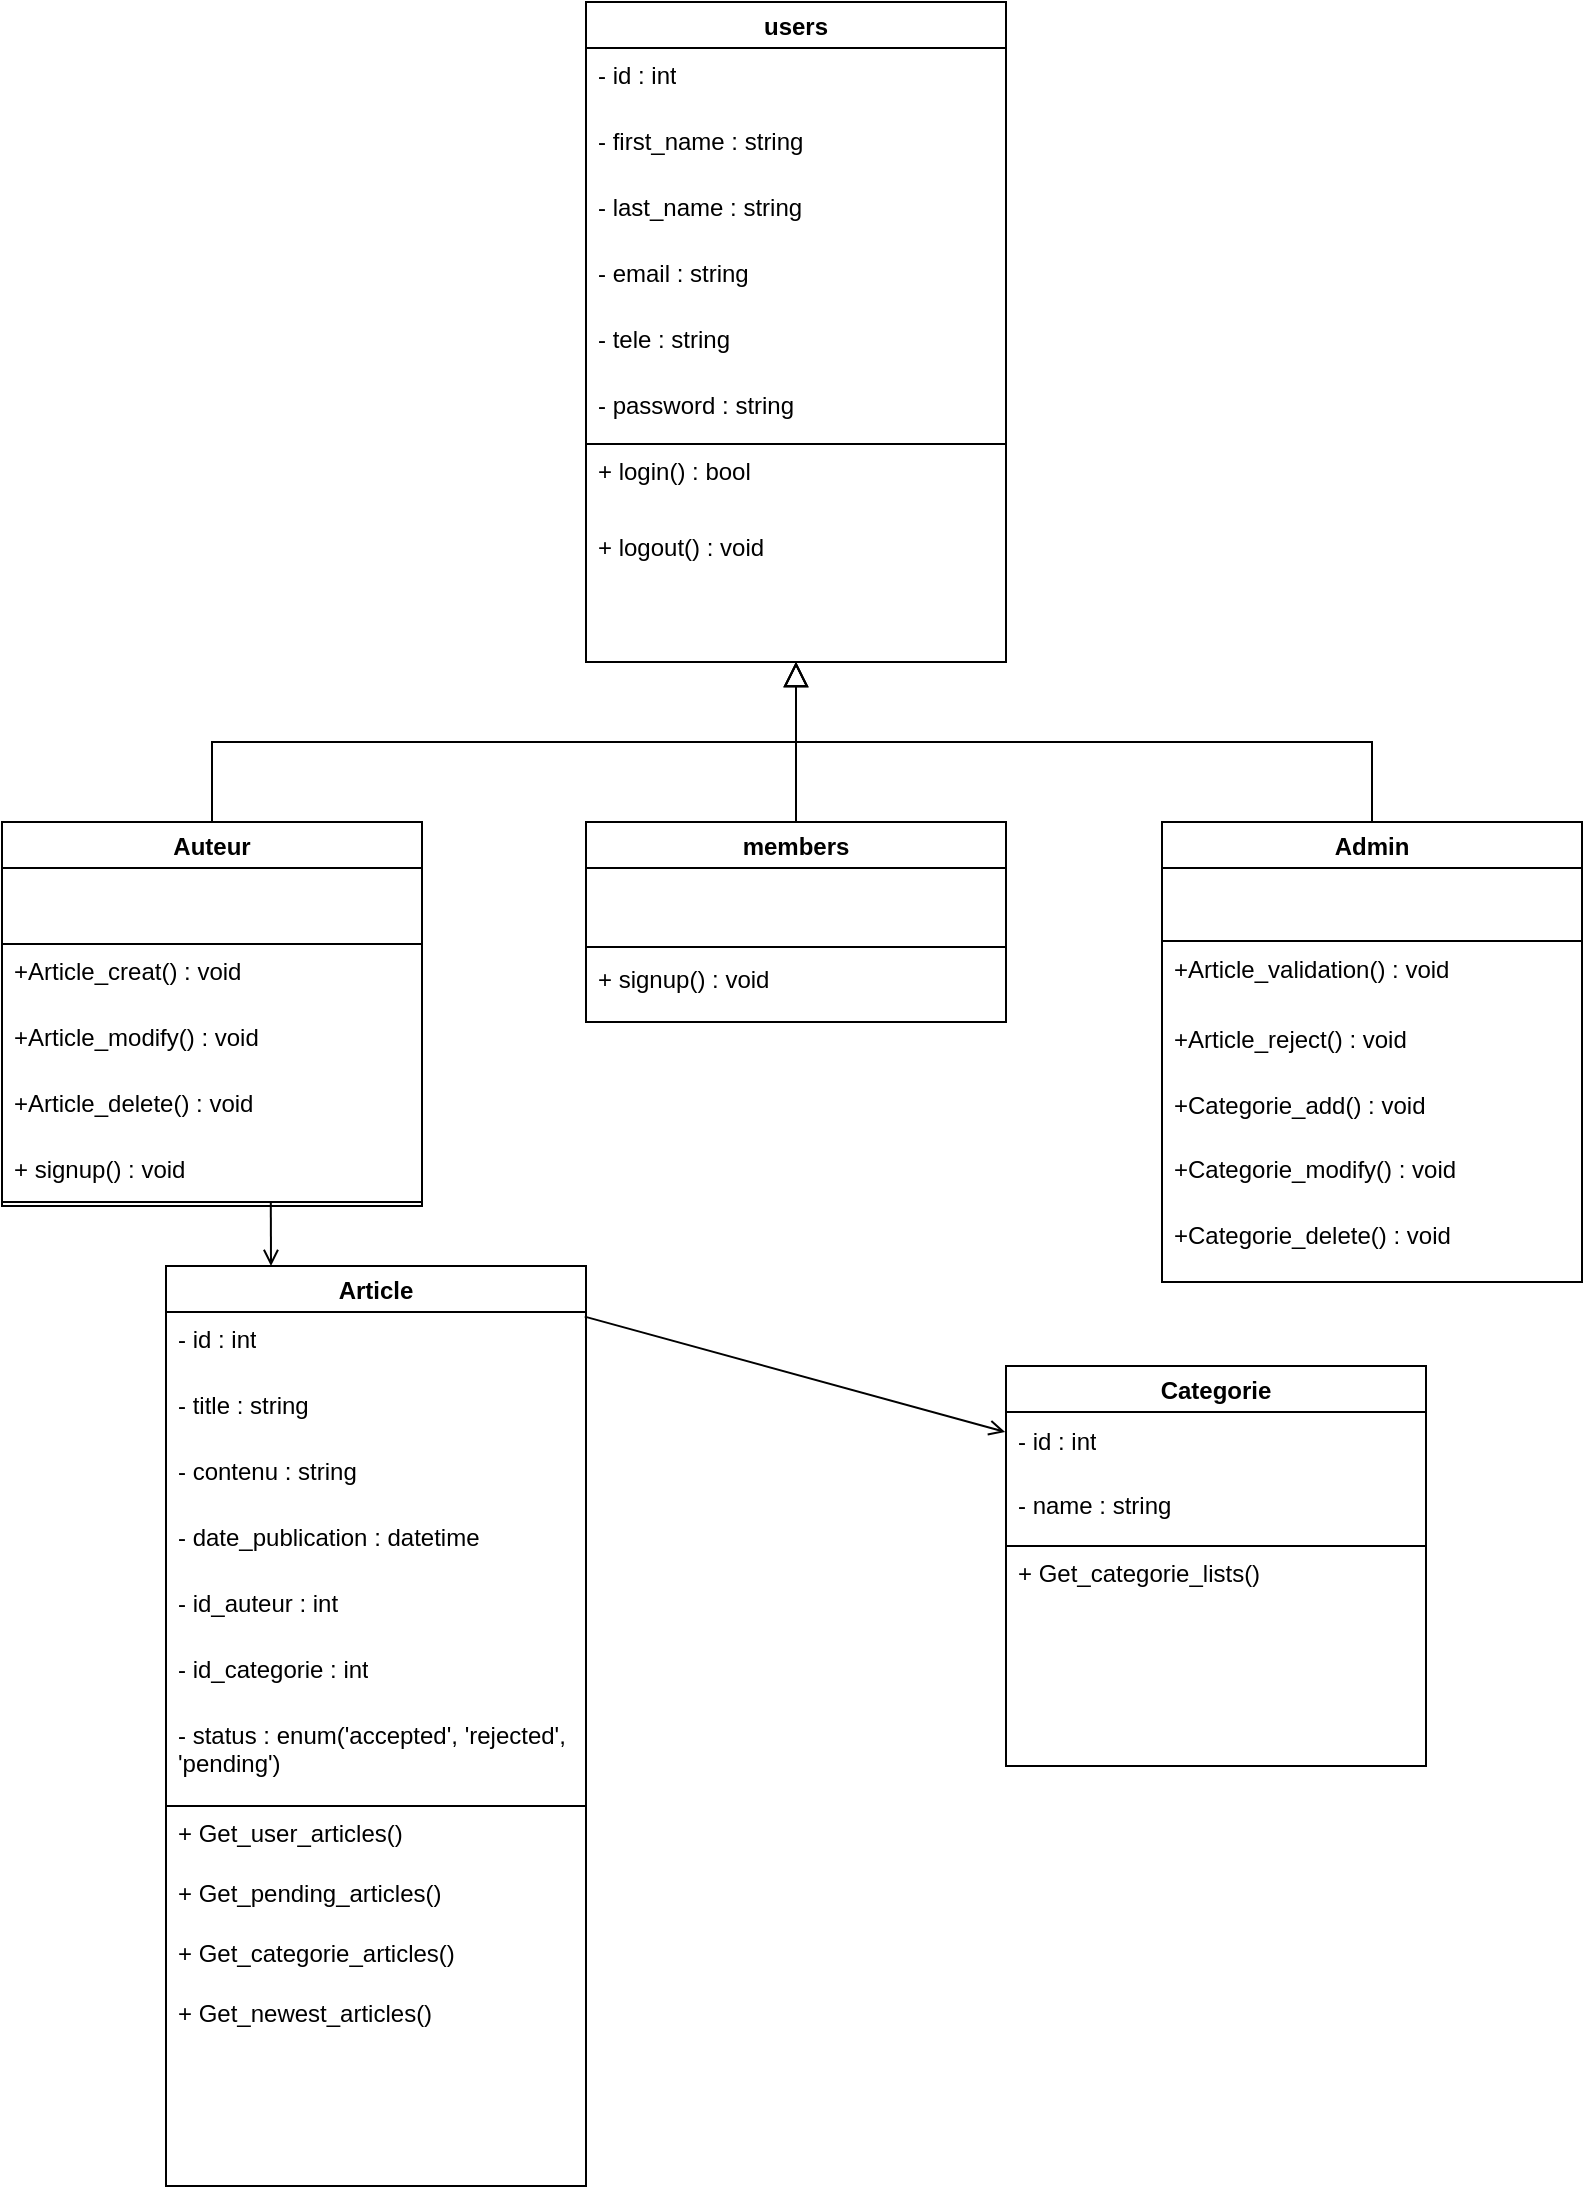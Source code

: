 <mxfile>
    <diagram id="tC5Vc2cbwhxy4GvYRkvJ" name="Page-1">
        <mxGraphModel dx="672" dy="626" grid="1" gridSize="10" guides="1" tooltips="1" connect="1" arrows="1" fold="1" page="1" pageScale="1" pageWidth="850" pageHeight="1100" math="0" shadow="0">
            <root>
                <mxCell id="0"/>
                <mxCell id="1" parent="0"/>
                <mxCell id="2" value="users" style="swimlane;" parent="1" vertex="1">
                    <mxGeometry x="322" y="8" width="210" height="330" as="geometry"/>
                </mxCell>
                <mxCell id="5" value="- id : int" style="text;strokeColor=none;fillColor=none;align=left;verticalAlign=top;spacingLeft=4;spacingRight=4;overflow=hidden;rotatable=0;points=[[0,0.5],[1,0.5]];portConstraint=eastwest;whiteSpace=wrap;html=1;" parent="2" vertex="1">
                    <mxGeometry y="23" width="210" height="33" as="geometry"/>
                </mxCell>
                <mxCell id="8" value="- first_name : string" style="text;strokeColor=none;fillColor=none;align=left;verticalAlign=top;spacingLeft=4;spacingRight=4;overflow=hidden;rotatable=0;points=[[0,0.5],[1,0.5]];portConstraint=eastwest;whiteSpace=wrap;html=1;" parent="2" vertex="1">
                    <mxGeometry y="56" width="210" height="33" as="geometry"/>
                </mxCell>
                <mxCell id="9" value="- last_name : string" style="text;strokeColor=none;fillColor=none;align=left;verticalAlign=top;spacingLeft=4;spacingRight=4;overflow=hidden;rotatable=0;points=[[0,0.5],[1,0.5]];portConstraint=eastwest;whiteSpace=wrap;html=1;" parent="2" vertex="1">
                    <mxGeometry y="89" width="210" height="33" as="geometry"/>
                </mxCell>
                <mxCell id="11" value="- email : string" style="text;strokeColor=none;fillColor=none;align=left;verticalAlign=top;spacingLeft=4;spacingRight=4;overflow=hidden;rotatable=0;points=[[0,0.5],[1,0.5]];portConstraint=eastwest;whiteSpace=wrap;html=1;" parent="2" vertex="1">
                    <mxGeometry y="122" width="210" height="33" as="geometry"/>
                </mxCell>
                <mxCell id="10" value="- tele : string" style="text;strokeColor=none;fillColor=none;align=left;verticalAlign=top;spacingLeft=4;spacingRight=4;overflow=hidden;rotatable=0;points=[[0,0.5],[1,0.5]];portConstraint=eastwest;whiteSpace=wrap;html=1;" parent="2" vertex="1">
                    <mxGeometry y="155" width="210" height="33" as="geometry"/>
                </mxCell>
                <mxCell id="12" value="- password : string" style="text;strokeColor=none;fillColor=none;align=left;verticalAlign=top;spacingLeft=4;spacingRight=4;overflow=hidden;rotatable=0;points=[[0,0.5],[1,0.5]];portConstraint=eastwest;whiteSpace=wrap;html=1;" parent="2" vertex="1">
                    <mxGeometry y="188" width="210" height="33" as="geometry"/>
                </mxCell>
                <mxCell id="13" value="" style="rounded=0;whiteSpace=wrap;html=1;fillColor=none;" parent="2" vertex="1">
                    <mxGeometry y="221" width="210" height="109" as="geometry"/>
                </mxCell>
                <mxCell id="16" value="+ logout() : void" style="text;strokeColor=none;fillColor=none;align=left;verticalAlign=top;spacingLeft=4;spacingRight=4;overflow=hidden;rotatable=0;points=[[0,0.5],[1,0.5]];portConstraint=eastwest;whiteSpace=wrap;html=1;" parent="2" vertex="1">
                    <mxGeometry y="259" width="210" height="33" as="geometry"/>
                </mxCell>
                <mxCell id="15" value="+ login() : bool" style="text;strokeColor=none;fillColor=none;align=left;verticalAlign=top;spacingLeft=4;spacingRight=4;overflow=hidden;rotatable=0;points=[[0,0.5],[1,0.5]];portConstraint=eastwest;whiteSpace=wrap;html=1;" parent="2" vertex="1">
                    <mxGeometry y="221" width="210" height="33" as="geometry"/>
                </mxCell>
                <mxCell id="39" value="Admin" style="swimlane;" parent="1" vertex="1">
                    <mxGeometry x="610" y="418" width="210" height="230" as="geometry"/>
                </mxCell>
                <mxCell id="46" value="" style="rounded=0;whiteSpace=wrap;html=1;fillColor=none;" parent="39" vertex="1">
                    <mxGeometry y="59.5" width="210" height="170.5" as="geometry"/>
                </mxCell>
                <mxCell id="48" value="+Article_reject() : void" style="text;strokeColor=none;fillColor=none;align=left;verticalAlign=top;spacingLeft=4;spacingRight=4;overflow=hidden;rotatable=0;points=[[0,0.5],[1,0.5]];portConstraint=eastwest;whiteSpace=wrap;html=1;" parent="39" vertex="1">
                    <mxGeometry y="94.75" width="210" height="33" as="geometry"/>
                </mxCell>
                <mxCell id="49" value="+Categorie_add() : void" style="text;strokeColor=none;fillColor=none;align=left;verticalAlign=top;spacingLeft=4;spacingRight=4;overflow=hidden;rotatable=0;points=[[0,0.5],[1,0.5]];portConstraint=eastwest;whiteSpace=wrap;html=1;" parent="39" vertex="1">
                    <mxGeometry y="127.75" width="210" height="32.5" as="geometry"/>
                </mxCell>
                <mxCell id="63" value="+Article_validation() : void" style="text;strokeColor=none;fillColor=none;align=left;verticalAlign=top;spacingLeft=4;spacingRight=4;overflow=hidden;rotatable=0;points=[[0,0.5],[1,0.5]];portConstraint=eastwest;whiteSpace=wrap;html=1;" parent="39" vertex="1">
                    <mxGeometry y="60.25" width="210" height="35.5" as="geometry"/>
                </mxCell>
                <mxCell id="64" value="+Categorie_modify() : void" style="text;strokeColor=none;fillColor=none;align=left;verticalAlign=top;spacingLeft=4;spacingRight=4;overflow=hidden;rotatable=0;points=[[0,0.5],[1,0.5]];portConstraint=eastwest;whiteSpace=wrap;html=1;" parent="39" vertex="1">
                    <mxGeometry y="160.25" width="210" height="32.5" as="geometry"/>
                </mxCell>
                <mxCell id="65" value="+Categorie_delete() : void" style="text;strokeColor=none;fillColor=none;align=left;verticalAlign=top;spacingLeft=4;spacingRight=4;overflow=hidden;rotatable=0;points=[[0,0.5],[1,0.5]];portConstraint=eastwest;whiteSpace=wrap;html=1;" parent="39" vertex="1">
                    <mxGeometry y="192.75" width="210" height="32.5" as="geometry"/>
                </mxCell>
                <mxCell id="51" value="members" style="swimlane;" parent="1" vertex="1">
                    <mxGeometry x="322" y="418" width="210" height="100" as="geometry"/>
                </mxCell>
                <mxCell id="52" value="" style="rounded=0;whiteSpace=wrap;html=1;fillColor=none;" parent="51" vertex="1">
                    <mxGeometry y="62.5" width="210" height="37.5" as="geometry"/>
                </mxCell>
                <mxCell id="53" value="+ signup() : void" style="text;strokeColor=none;fillColor=none;align=left;verticalAlign=top;spacingLeft=4;spacingRight=4;overflow=hidden;rotatable=0;points=[[0,0.5],[1,0.5]];portConstraint=eastwest;whiteSpace=wrap;html=1;" parent="51" vertex="1">
                    <mxGeometry y="64.75" width="210" height="33" as="geometry"/>
                </mxCell>
                <mxCell id="56" value="Auteur" style="swimlane;" parent="1" vertex="1">
                    <mxGeometry x="30" y="418" width="210" height="192" as="geometry"/>
                </mxCell>
                <mxCell id="57" value="" style="rounded=0;whiteSpace=wrap;html=1;fillColor=none;" parent="56" vertex="1">
                    <mxGeometry y="61" width="210" height="129" as="geometry"/>
                </mxCell>
                <mxCell id="58" value="+Article_creat() : void" style="text;strokeColor=none;fillColor=none;align=left;verticalAlign=top;spacingLeft=4;spacingRight=4;overflow=hidden;rotatable=0;points=[[0,0.5],[1,0.5]];portConstraint=eastwest;whiteSpace=wrap;html=1;" parent="56" vertex="1">
                    <mxGeometry y="61" width="210" height="33" as="geometry"/>
                </mxCell>
                <mxCell id="59" value="+Article_modify() : void" style="text;strokeColor=none;fillColor=none;align=left;verticalAlign=top;spacingLeft=4;spacingRight=4;overflow=hidden;rotatable=0;points=[[0,0.5],[1,0.5]];portConstraint=eastwest;whiteSpace=wrap;html=1;" parent="56" vertex="1">
                    <mxGeometry y="94" width="210" height="33" as="geometry"/>
                </mxCell>
                <mxCell id="60" value="+Article_delete() : void" style="text;strokeColor=none;fillColor=none;align=left;verticalAlign=top;spacingLeft=4;spacingRight=4;overflow=hidden;rotatable=0;points=[[0,0.5],[1,0.5]];portConstraint=eastwest;whiteSpace=wrap;html=1;" parent="56" vertex="1">
                    <mxGeometry y="127" width="210" height="32.5" as="geometry"/>
                </mxCell>
                <mxCell id="137" value="+ signup() : void" style="text;strokeColor=none;fillColor=none;align=left;verticalAlign=top;spacingLeft=4;spacingRight=4;overflow=hidden;rotatable=0;points=[[0,0.5],[1,0.5]];portConstraint=eastwest;whiteSpace=wrap;html=1;" vertex="1" parent="56">
                    <mxGeometry y="159.5" width="210" height="33" as="geometry"/>
                </mxCell>
                <mxCell id="68" value="Article" style="swimlane;" parent="1" vertex="1">
                    <mxGeometry x="112" y="640" width="210" height="460" as="geometry"/>
                </mxCell>
                <mxCell id="69" value="- id : int" style="text;strokeColor=none;fillColor=none;align=left;verticalAlign=top;spacingLeft=4;spacingRight=4;overflow=hidden;rotatable=0;points=[[0,0.5],[1,0.5]];portConstraint=eastwest;whiteSpace=wrap;html=1;" parent="68" vertex="1">
                    <mxGeometry y="23" width="210" height="33" as="geometry"/>
                </mxCell>
                <mxCell id="70" value="- title : string" style="text;strokeColor=none;fillColor=none;align=left;verticalAlign=top;spacingLeft=4;spacingRight=4;overflow=hidden;rotatable=0;points=[[0,0.5],[1,0.5]];portConstraint=eastwest;whiteSpace=wrap;html=1;" parent="68" vertex="1">
                    <mxGeometry y="56" width="210" height="33" as="geometry"/>
                </mxCell>
                <mxCell id="71" value="- contenu : string" style="text;strokeColor=none;fillColor=none;align=left;verticalAlign=top;spacingLeft=4;spacingRight=4;overflow=hidden;rotatable=0;points=[[0,0.5],[1,0.5]];portConstraint=eastwest;whiteSpace=wrap;html=1;" parent="68" vertex="1">
                    <mxGeometry y="89" width="210" height="33" as="geometry"/>
                </mxCell>
                <mxCell id="72" value="- date_publication : datetime" style="text;strokeColor=none;fillColor=none;align=left;verticalAlign=top;spacingLeft=4;spacingRight=4;overflow=hidden;rotatable=0;points=[[0,0.5],[1,0.5]];portConstraint=eastwest;whiteSpace=wrap;html=1;" parent="68" vertex="1">
                    <mxGeometry y="122" width="210" height="33" as="geometry"/>
                </mxCell>
                <mxCell id="73" value="- id_auteur : int" style="text;strokeColor=none;fillColor=none;align=left;verticalAlign=top;spacingLeft=4;spacingRight=4;overflow=hidden;rotatable=0;points=[[0,0.5],[1,0.5]];portConstraint=eastwest;whiteSpace=wrap;html=1;" parent="68" vertex="1">
                    <mxGeometry y="155" width="210" height="33" as="geometry"/>
                </mxCell>
                <mxCell id="74" value="- id_categorie : int" style="text;strokeColor=none;fillColor=none;align=left;verticalAlign=top;spacingLeft=4;spacingRight=4;overflow=hidden;rotatable=0;points=[[0,0.5],[1,0.5]];portConstraint=eastwest;whiteSpace=wrap;html=1;" parent="68" vertex="1">
                    <mxGeometry y="188" width="210" height="33" as="geometry"/>
                </mxCell>
                <mxCell id="78" value="- status : enum('accepted', 'rejected', 'pending')" style="text;strokeColor=none;fillColor=none;align=left;verticalAlign=top;spacingLeft=4;spacingRight=4;overflow=hidden;rotatable=0;points=[[0,0.5],[1,0.5]];portConstraint=eastwest;whiteSpace=wrap;html=1;" parent="68" vertex="1">
                    <mxGeometry y="221" width="210" height="39" as="geometry"/>
                </mxCell>
                <mxCell id="132" value="" style="rounded=0;whiteSpace=wrap;html=1;fillColor=none;" parent="68" vertex="1">
                    <mxGeometry y="270" width="210" height="190" as="geometry"/>
                </mxCell>
                <mxCell id="133" value="+ Get_user_articles()" style="text;strokeColor=none;fillColor=none;align=left;verticalAlign=top;spacingLeft=4;spacingRight=4;overflow=hidden;rotatable=0;points=[[0,0.5],[1,0.5]];portConstraint=eastwest;whiteSpace=wrap;html=1;" parent="68" vertex="1">
                    <mxGeometry y="270" width="210" height="30" as="geometry"/>
                </mxCell>
                <mxCell id="134" value="+ Get_pending_articles()" style="text;strokeColor=none;fillColor=none;align=left;verticalAlign=top;spacingLeft=4;spacingRight=4;overflow=hidden;rotatable=0;points=[[0,0.5],[1,0.5]];portConstraint=eastwest;whiteSpace=wrap;html=1;" parent="68" vertex="1">
                    <mxGeometry y="300" width="210" height="30" as="geometry"/>
                </mxCell>
                <mxCell id="135" value="+ Get_categorie_articles()" style="text;strokeColor=none;fillColor=none;align=left;verticalAlign=top;spacingLeft=4;spacingRight=4;overflow=hidden;rotatable=0;points=[[0,0.5],[1,0.5]];portConstraint=eastwest;whiteSpace=wrap;html=1;" parent="68" vertex="1">
                    <mxGeometry y="330" width="210" height="30" as="geometry"/>
                </mxCell>
                <mxCell id="136" value="+ Get_newest_articles()" style="text;strokeColor=none;fillColor=none;align=left;verticalAlign=top;spacingLeft=4;spacingRight=4;overflow=hidden;rotatable=0;points=[[0,0.5],[1,0.5]];portConstraint=eastwest;whiteSpace=wrap;html=1;" parent="68" vertex="1">
                    <mxGeometry y="360" width="210" height="30" as="geometry"/>
                </mxCell>
                <mxCell id="79" value="Categorie" style="swimlane;" parent="1" vertex="1">
                    <mxGeometry x="532" y="690" width="210" height="200" as="geometry"/>
                </mxCell>
                <mxCell id="80" value="- id : int" style="text;strokeColor=none;fillColor=none;align=left;verticalAlign=top;spacingLeft=4;spacingRight=4;overflow=hidden;rotatable=0;points=[[0,0.5],[1,0.5]];portConstraint=eastwest;whiteSpace=wrap;html=1;" parent="79" vertex="1">
                    <mxGeometry y="24" width="210" height="33" as="geometry"/>
                </mxCell>
                <mxCell id="81" value="- name : string" style="text;strokeColor=none;fillColor=none;align=left;verticalAlign=top;spacingLeft=4;spacingRight=4;overflow=hidden;rotatable=0;points=[[0,0.5],[1,0.5]];portConstraint=eastwest;whiteSpace=wrap;html=1;" parent="79" vertex="1">
                    <mxGeometry y="56" width="210" height="34" as="geometry"/>
                </mxCell>
                <mxCell id="-2GNJ518zkx-dPLXirJw-138" value="" style="rounded=0;whiteSpace=wrap;html=1;fillColor=none;" vertex="1" parent="79">
                    <mxGeometry y="90" width="210" height="110" as="geometry"/>
                </mxCell>
                <mxCell id="-2GNJ518zkx-dPLXirJw-140" value="+ Get_categorie_lists()" style="text;strokeColor=none;fillColor=none;align=left;verticalAlign=top;spacingLeft=4;spacingRight=4;overflow=hidden;rotatable=0;points=[[0,0.5],[1,0.5]];portConstraint=eastwest;whiteSpace=wrap;html=1;" vertex="1" parent="79">
                    <mxGeometry y="90" width="210" height="30" as="geometry"/>
                </mxCell>
                <mxCell id="126" value="" style="endArrow=block;endSize=10;endFill=0;shadow=0;strokeWidth=1;rounded=0;edgeStyle=elbowEdgeStyle;elbow=vertical;entryX=0.5;entryY=1;entryDx=0;entryDy=0;exitX=0.5;exitY=0;exitDx=0;exitDy=0;" parent="1" source="39" target="13" edge="1">
                    <mxGeometry width="160" relative="1" as="geometry">
                        <mxPoint x="540" y="444" as="sourcePoint"/>
                        <mxPoint x="430" y="388" as="targetPoint"/>
                    </mxGeometry>
                </mxCell>
                <mxCell id="127" value="" style="endArrow=block;endSize=10;endFill=0;shadow=0;strokeWidth=1;rounded=0;edgeStyle=elbowEdgeStyle;elbow=vertical;exitX=0.5;exitY=0;exitDx=0;exitDy=0;entryX=0.5;entryY=1;entryDx=0;entryDy=0;" parent="1" source="56" target="13" edge="1">
                    <mxGeometry width="160" relative="1" as="geometry">
                        <mxPoint x="408" y="428" as="sourcePoint"/>
                        <mxPoint x="380" y="388" as="targetPoint"/>
                    </mxGeometry>
                </mxCell>
                <mxCell id="129" value="" style="endArrow=block;endSize=10;endFill=0;shadow=0;strokeWidth=1;rounded=0;elbow=vertical;entryX=0.5;entryY=1;entryDx=0;entryDy=0;exitX=0.5;exitY=0;exitDx=0;exitDy=0;" parent="1" source="51" target="13" edge="1">
                    <mxGeometry width="160" relative="1" as="geometry">
                        <mxPoint x="733" y="458" as="sourcePoint"/>
                        <mxPoint x="445" y="378.0" as="targetPoint"/>
                    </mxGeometry>
                </mxCell>
                <mxCell id="130" value="" style="endArrow=none;endSize=10;endFill=0;shadow=0;strokeWidth=1;rounded=0;elbow=vertical;exitX=-0.002;exitY=0.165;exitDx=0;exitDy=0;entryX=0.997;entryY=0.055;entryDx=0;entryDy=0;entryPerimeter=0;exitPerimeter=0;startArrow=open;startFill=0;" parent="1" source="79" target="68" edge="1">
                    <mxGeometry width="160" relative="1" as="geometry">
                        <mxPoint x="490" y="668" as="sourcePoint"/>
                        <mxPoint x="490" y="588.0" as="targetPoint"/>
                    </mxGeometry>
                </mxCell>
                <mxCell id="131" value="" style="endArrow=none;endSize=10;endFill=0;shadow=0;strokeWidth=1;rounded=0;elbow=vertical;startArrow=open;startFill=0;entryX=0.64;entryY=1.002;entryDx=0;entryDy=0;entryPerimeter=0;exitX=0.25;exitY=0;exitDx=0;exitDy=0;" parent="1" source="68" target="57" edge="1">
                    <mxGeometry width="160" relative="1" as="geometry">
                        <mxPoint x="250" y="688" as="sourcePoint"/>
                        <mxPoint x="210" y="618" as="targetPoint"/>
                    </mxGeometry>
                </mxCell>
            </root>
        </mxGraphModel>
    </diagram>
</mxfile>